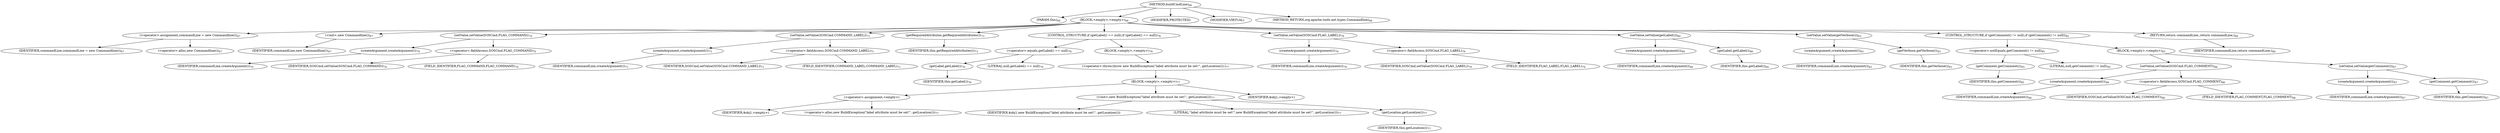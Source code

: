 digraph "buildCmdLine" {  
"48" [label = <(METHOD,buildCmdLine)<SUB>66</SUB>> ]
"4" [label = <(PARAM,this)<SUB>66</SUB>> ]
"49" [label = <(BLOCK,&lt;empty&gt;,&lt;empty&gt;)<SUB>66</SUB>> ]
"50" [label = <(&lt;operator&gt;.assignment,commandLine = new Commandline())<SUB>67</SUB>> ]
"51" [label = <(IDENTIFIER,commandLine,commandLine = new Commandline())<SUB>67</SUB>> ]
"52" [label = <(&lt;operator&gt;.alloc,new Commandline())<SUB>67</SUB>> ]
"53" [label = <(&lt;init&gt;,new Commandline())<SUB>67</SUB>> ]
"54" [label = <(IDENTIFIER,commandLine,new Commandline())<SUB>67</SUB>> ]
"55" [label = <(setValue,setValue(SOSCmd.FLAG_COMMAND))<SUB>70</SUB>> ]
"56" [label = <(createArgument,createArgument())<SUB>70</SUB>> ]
"57" [label = <(IDENTIFIER,commandLine,createArgument())<SUB>70</SUB>> ]
"58" [label = <(&lt;operator&gt;.fieldAccess,SOSCmd.FLAG_COMMAND)<SUB>70</SUB>> ]
"59" [label = <(IDENTIFIER,SOSCmd,setValue(SOSCmd.FLAG_COMMAND))<SUB>70</SUB>> ]
"60" [label = <(FIELD_IDENTIFIER,FLAG_COMMAND,FLAG_COMMAND)<SUB>70</SUB>> ]
"61" [label = <(setValue,setValue(SOSCmd.COMMAND_LABEL))<SUB>71</SUB>> ]
"62" [label = <(createArgument,createArgument())<SUB>71</SUB>> ]
"63" [label = <(IDENTIFIER,commandLine,createArgument())<SUB>71</SUB>> ]
"64" [label = <(&lt;operator&gt;.fieldAccess,SOSCmd.COMMAND_LABEL)<SUB>71</SUB>> ]
"65" [label = <(IDENTIFIER,SOSCmd,setValue(SOSCmd.COMMAND_LABEL))<SUB>71</SUB>> ]
"66" [label = <(FIELD_IDENTIFIER,COMMAND_LABEL,COMMAND_LABEL)<SUB>71</SUB>> ]
"67" [label = <(getRequiredAttributes,getRequiredAttributes())<SUB>73</SUB>> ]
"3" [label = <(IDENTIFIER,this,getRequiredAttributes())<SUB>73</SUB>> ]
"68" [label = <(CONTROL_STRUCTURE,if (getLabel() == null),if (getLabel() == null))<SUB>76</SUB>> ]
"69" [label = <(&lt;operator&gt;.equals,getLabel() == null)<SUB>76</SUB>> ]
"70" [label = <(getLabel,getLabel())<SUB>76</SUB>> ]
"5" [label = <(IDENTIFIER,this,getLabel())<SUB>76</SUB>> ]
"71" [label = <(LITERAL,null,getLabel() == null)<SUB>76</SUB>> ]
"72" [label = <(BLOCK,&lt;empty&gt;,&lt;empty&gt;)<SUB>76</SUB>> ]
"73" [label = <(&lt;operator&gt;.throw,throw new BuildException(&quot;label attribute must be set!&quot;, getLocation());)<SUB>77</SUB>> ]
"74" [label = <(BLOCK,&lt;empty&gt;,&lt;empty&gt;)<SUB>77</SUB>> ]
"75" [label = <(&lt;operator&gt;.assignment,&lt;empty&gt;)> ]
"76" [label = <(IDENTIFIER,$obj1,&lt;empty&gt;)> ]
"77" [label = <(&lt;operator&gt;.alloc,new BuildException(&quot;label attribute must be set!&quot;, getLocation()))<SUB>77</SUB>> ]
"78" [label = <(&lt;init&gt;,new BuildException(&quot;label attribute must be set!&quot;, getLocation()))<SUB>77</SUB>> ]
"79" [label = <(IDENTIFIER,$obj1,new BuildException(&quot;label attribute must be set!&quot;, getLocation()))> ]
"80" [label = <(LITERAL,&quot;label attribute must be set!&quot;,new BuildException(&quot;label attribute must be set!&quot;, getLocation()))<SUB>77</SUB>> ]
"81" [label = <(getLocation,getLocation())<SUB>77</SUB>> ]
"6" [label = <(IDENTIFIER,this,getLocation())<SUB>77</SUB>> ]
"82" [label = <(IDENTIFIER,$obj1,&lt;empty&gt;)> ]
"83" [label = <(setValue,setValue(SOSCmd.FLAG_LABEL))<SUB>79</SUB>> ]
"84" [label = <(createArgument,createArgument())<SUB>79</SUB>> ]
"85" [label = <(IDENTIFIER,commandLine,createArgument())<SUB>79</SUB>> ]
"86" [label = <(&lt;operator&gt;.fieldAccess,SOSCmd.FLAG_LABEL)<SUB>79</SUB>> ]
"87" [label = <(IDENTIFIER,SOSCmd,setValue(SOSCmd.FLAG_LABEL))<SUB>79</SUB>> ]
"88" [label = <(FIELD_IDENTIFIER,FLAG_LABEL,FLAG_LABEL)<SUB>79</SUB>> ]
"89" [label = <(setValue,setValue(getLabel()))<SUB>80</SUB>> ]
"90" [label = <(createArgument,createArgument())<SUB>80</SUB>> ]
"91" [label = <(IDENTIFIER,commandLine,createArgument())<SUB>80</SUB>> ]
"92" [label = <(getLabel,getLabel())<SUB>80</SUB>> ]
"7" [label = <(IDENTIFIER,this,getLabel())<SUB>80</SUB>> ]
"93" [label = <(setValue,setValue(getVerbose()))<SUB>83</SUB>> ]
"94" [label = <(createArgument,createArgument())<SUB>83</SUB>> ]
"95" [label = <(IDENTIFIER,commandLine,createArgument())<SUB>83</SUB>> ]
"96" [label = <(getVerbose,getVerbose())<SUB>83</SUB>> ]
"8" [label = <(IDENTIFIER,this,getVerbose())<SUB>83</SUB>> ]
"97" [label = <(CONTROL_STRUCTURE,if (getComment() != null),if (getComment() != null))<SUB>85</SUB>> ]
"98" [label = <(&lt;operator&gt;.notEquals,getComment() != null)<SUB>85</SUB>> ]
"99" [label = <(getComment,getComment())<SUB>85</SUB>> ]
"9" [label = <(IDENTIFIER,this,getComment())<SUB>85</SUB>> ]
"100" [label = <(LITERAL,null,getComment() != null)<SUB>85</SUB>> ]
"101" [label = <(BLOCK,&lt;empty&gt;,&lt;empty&gt;)<SUB>85</SUB>> ]
"102" [label = <(setValue,setValue(SOSCmd.FLAG_COMMENT))<SUB>86</SUB>> ]
"103" [label = <(createArgument,createArgument())<SUB>86</SUB>> ]
"104" [label = <(IDENTIFIER,commandLine,createArgument())<SUB>86</SUB>> ]
"105" [label = <(&lt;operator&gt;.fieldAccess,SOSCmd.FLAG_COMMENT)<SUB>86</SUB>> ]
"106" [label = <(IDENTIFIER,SOSCmd,setValue(SOSCmd.FLAG_COMMENT))<SUB>86</SUB>> ]
"107" [label = <(FIELD_IDENTIFIER,FLAG_COMMENT,FLAG_COMMENT)<SUB>86</SUB>> ]
"108" [label = <(setValue,setValue(getComment()))<SUB>87</SUB>> ]
"109" [label = <(createArgument,createArgument())<SUB>87</SUB>> ]
"110" [label = <(IDENTIFIER,commandLine,createArgument())<SUB>87</SUB>> ]
"111" [label = <(getComment,getComment())<SUB>87</SUB>> ]
"10" [label = <(IDENTIFIER,this,getComment())<SUB>87</SUB>> ]
"112" [label = <(RETURN,return commandLine;,return commandLine;)<SUB>89</SUB>> ]
"113" [label = <(IDENTIFIER,commandLine,return commandLine;)<SUB>89</SUB>> ]
"114" [label = <(MODIFIER,PROTECTED)> ]
"115" [label = <(MODIFIER,VIRTUAL)> ]
"116" [label = <(METHOD_RETURN,org.apache.tools.ant.types.Commandline)<SUB>66</SUB>> ]
  "48" -> "4" 
  "48" -> "49" 
  "48" -> "114" 
  "48" -> "115" 
  "48" -> "116" 
  "49" -> "50" 
  "49" -> "53" 
  "49" -> "55" 
  "49" -> "61" 
  "49" -> "67" 
  "49" -> "68" 
  "49" -> "83" 
  "49" -> "89" 
  "49" -> "93" 
  "49" -> "97" 
  "49" -> "112" 
  "50" -> "51" 
  "50" -> "52" 
  "53" -> "54" 
  "55" -> "56" 
  "55" -> "58" 
  "56" -> "57" 
  "58" -> "59" 
  "58" -> "60" 
  "61" -> "62" 
  "61" -> "64" 
  "62" -> "63" 
  "64" -> "65" 
  "64" -> "66" 
  "67" -> "3" 
  "68" -> "69" 
  "68" -> "72" 
  "69" -> "70" 
  "69" -> "71" 
  "70" -> "5" 
  "72" -> "73" 
  "73" -> "74" 
  "74" -> "75" 
  "74" -> "78" 
  "74" -> "82" 
  "75" -> "76" 
  "75" -> "77" 
  "78" -> "79" 
  "78" -> "80" 
  "78" -> "81" 
  "81" -> "6" 
  "83" -> "84" 
  "83" -> "86" 
  "84" -> "85" 
  "86" -> "87" 
  "86" -> "88" 
  "89" -> "90" 
  "89" -> "92" 
  "90" -> "91" 
  "92" -> "7" 
  "93" -> "94" 
  "93" -> "96" 
  "94" -> "95" 
  "96" -> "8" 
  "97" -> "98" 
  "97" -> "101" 
  "98" -> "99" 
  "98" -> "100" 
  "99" -> "9" 
  "101" -> "102" 
  "101" -> "108" 
  "102" -> "103" 
  "102" -> "105" 
  "103" -> "104" 
  "105" -> "106" 
  "105" -> "107" 
  "108" -> "109" 
  "108" -> "111" 
  "109" -> "110" 
  "111" -> "10" 
  "112" -> "113" 
}
